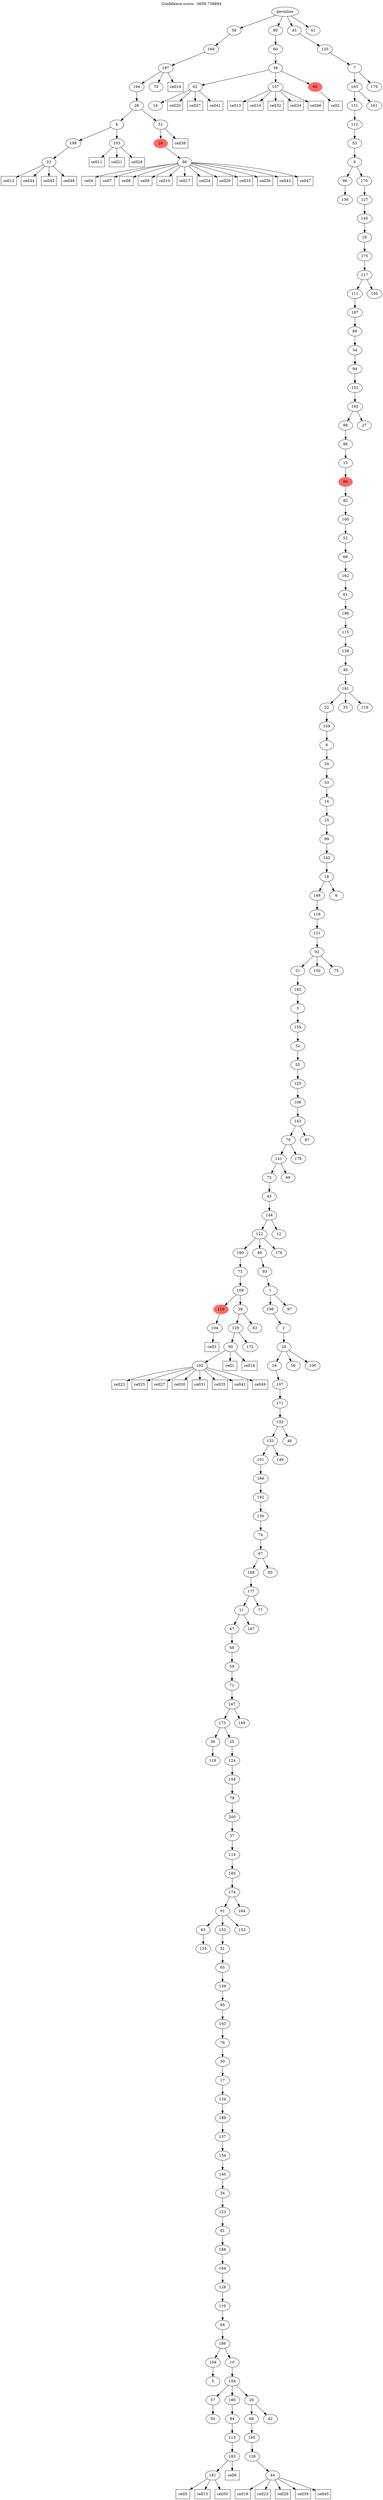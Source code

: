 digraph g {
	"200" -> "201";
	"201" [label="23"];
	"199" -> "200";
	"200" [label="199"];
	"199" -> "202";
	"202" [label="103"];
	"197" -> "198";
	"198" [label="86"];
	"196" -> "197";
	"197" [color=indianred1, style=filled, label="28"];
	"195" -> "196";
	"196" [label="51"];
	"195" -> "199";
	"199" [label="4"];
	"194" -> "195";
	"195" [label="28"];
	"193" -> "194";
	"194" [label="194"];
	"193" -> "203";
	"203" [label="79"];
	"192" -> "193";
	"193" [label="197"];
	"191" -> "192";
	"192" [label="169"];
	"188" -> "189";
	"189" [label="19"];
	"186" -> "187";
	"187" [label="157"];
	"186" -> "188";
	"188" [label="62"];
	"186" -> "190";
	"190" [color=indianred1, style=filled, label="60"];
	"185" -> "186";
	"186" [label="38"];
	"184" -> "185";
	"185" [label="60"];
	"180" -> "181";
	"181" [label="136"];
	"166" -> "167";
	"167" [label="104"];
	"162" -> "163";
	"163" [label="102"];
	"161" -> "162";
	"162" [label="90"];
	"161" -> "164";
	"164" [label="172"];
	"160" -> "161";
	"161" [label="129"];
	"160" -> "165";
	"165" [label="83"];
	"159" -> "160";
	"160" [label="39"];
	"159" -> "166";
	"166" [color=indianred1, style=filled, label="120"];
	"158" -> "159";
	"159" [label="108"];
	"157" -> "158";
	"158" [label="73"];
	"146" -> "147";
	"147" [label="118"];
	"142" -> "143";
	"143" [label="133"];
	"140" -> "141";
	"141" [label="5"];
	"138" -> "139";
	"139" [label="50"];
	"136" -> "137";
	"137" [label="181"];
	"135" -> "136";
	"136" [label="183"];
	"134" -> "135";
	"135" [label="113"];
	"133" -> "134";
	"134" [label="84"];
	"130" -> "131";
	"131" [label="44"];
	"129" -> "130";
	"130" [label="126"];
	"128" -> "129";
	"129" [label="195"];
	"127" -> "128";
	"128" [label="66"];
	"127" -> "132";
	"132" [label="42"];
	"126" -> "127";
	"127" [label="20"];
	"126" -> "133";
	"133" [label="180"];
	"126" -> "138";
	"138" [label="57"];
	"125" -> "126";
	"126" [label="156"];
	"124" -> "125";
	"125" [label="10"];
	"124" -> "140";
	"140" [label="109"];
	"123" -> "124";
	"124" [label="186"];
	"122" -> "123";
	"123" [label="64"];
	"121" -> "122";
	"122" [label="110"];
	"120" -> "121";
	"121" [label="128"];
	"119" -> "120";
	"120" [label="184"];
	"118" -> "119";
	"119" [label="188"];
	"117" -> "118";
	"118" [label="81"];
	"116" -> "117";
	"117" [label="123"];
	"115" -> "116";
	"116" [label="34"];
	"114" -> "115";
	"115" [label="140"];
	"113" -> "114";
	"114" [label="154"];
	"112" -> "113";
	"113" [label="137"];
	"111" -> "112";
	"112" [label="189"];
	"110" -> "111";
	"111" [label="134"];
	"109" -> "110";
	"110" [label="17"];
	"108" -> "109";
	"109" [label="30"];
	"107" -> "108";
	"108" [label="76"];
	"106" -> "107";
	"107" [label="193"];
	"105" -> "106";
	"106" [label="95"];
	"104" -> "105";
	"105" [label="139"];
	"103" -> "104";
	"104" [label="65"];
	"102" -> "103";
	"103" [label="31"];
	"101" -> "102";
	"102" [label="152"];
	"101" -> "142";
	"142" [label="63"];
	"101" -> "144";
	"144" [label="153"];
	"100" -> "101";
	"101" [label="91"];
	"100" -> "145";
	"145" [label="164"];
	"99" -> "100";
	"100" [label="174"];
	"98" -> "99";
	"99" [label="185"];
	"97" -> "98";
	"98" [label="114"];
	"96" -> "97";
	"97" [label="37"];
	"95" -> "96";
	"96" [label="200"];
	"94" -> "95";
	"95" [label="78"];
	"93" -> "94";
	"94" [label="158"];
	"92" -> "93";
	"93" [label="124"];
	"91" -> "92";
	"92" [label="25"];
	"91" -> "146";
	"146" [label="36"];
	"90" -> "91";
	"91" [label="173"];
	"90" -> "148";
	"148" [label="149"];
	"89" -> "90";
	"90" [label="147"];
	"88" -> "89";
	"89" [label="71"];
	"87" -> "88";
	"88" [label="59"];
	"86" -> "87";
	"87" [label="48"];
	"85" -> "86";
	"86" [label="47"];
	"85" -> "149";
	"149" [label="167"];
	"84" -> "85";
	"85" [label="11"];
	"84" -> "150";
	"150" [label="77"];
	"83" -> "84";
	"84" [label="177"];
	"82" -> "83";
	"83" [label="168"];
	"82" -> "151";
	"151" [label="85"];
	"81" -> "82";
	"82" [label="67"];
	"80" -> "81";
	"81" [label="74"];
	"79" -> "80";
	"80" [label="130"];
	"78" -> "79";
	"79" [label="192"];
	"77" -> "78";
	"78" [label="166"];
	"76" -> "77";
	"77" [label="101"];
	"76" -> "152";
	"152" [label="146"];
	"75" -> "76";
	"76" [label="135"];
	"75" -> "153";
	"153" [label="46"];
	"74" -> "75";
	"75" [label="132"];
	"73" -> "74";
	"74" [label="171"];
	"72" -> "73";
	"73" [label="107"];
	"71" -> "72";
	"72" [label="26"];
	"71" -> "154";
	"154" [label="56"];
	"71" -> "155";
	"155" [label="100"];
	"70" -> "71";
	"71" [label="29"];
	"69" -> "70";
	"70" [label="2"];
	"68" -> "69";
	"69" [label="198"];
	"68" -> "156";
	"156" [label="97"];
	"67" -> "68";
	"68" [label="1"];
	"66" -> "67";
	"67" [label="93"];
	"65" -> "66";
	"66" [label="49"];
	"65" -> "157";
	"157" [label="190"];
	"65" -> "168";
	"168" [label="176"];
	"64" -> "65";
	"65" [label="122"];
	"64" -> "169";
	"169" [label="12"];
	"63" -> "64";
	"64" [label="144"];
	"62" -> "63";
	"63" [label="43"];
	"61" -> "62";
	"62" [label="72"];
	"61" -> "170";
	"170" [label="69"];
	"60" -> "61";
	"61" [label="141"];
	"60" -> "171";
	"171" [label="178"];
	"59" -> "60";
	"60" [label="70"];
	"59" -> "172";
	"172" [label="87"];
	"58" -> "59";
	"59" [label="143"];
	"57" -> "58";
	"58" [label="106"];
	"56" -> "57";
	"57" [label="125"];
	"55" -> "56";
	"56" [label="55"];
	"54" -> "55";
	"55" [label="32"];
	"53" -> "54";
	"54" [label="155"];
	"52" -> "53";
	"53" [label="3"];
	"51" -> "52";
	"52" [label="182"];
	"50" -> "51";
	"51" [label="21"];
	"50" -> "173";
	"173" [label="150"];
	"50" -> "174";
	"174" [label="75"];
	"49" -> "50";
	"50" [label="92"];
	"48" -> "49";
	"49" [label="121"];
	"47" -> "48";
	"48" [label="116"];
	"46" -> "47";
	"47" [label="148"];
	"46" -> "175";
	"175" [label="6"];
	"45" -> "46";
	"46" [label="18"];
	"44" -> "45";
	"45" [label="142"];
	"43" -> "44";
	"44" [label="99"];
	"42" -> "43";
	"43" [label="15"];
	"41" -> "42";
	"42" [label="14"];
	"40" -> "41";
	"41" [label="33"];
	"39" -> "40";
	"40" [label="24"];
	"38" -> "39";
	"39" [label="8"];
	"37" -> "38";
	"38" [label="159"];
	"36" -> "37";
	"37" [label="22"];
	"36" -> "176";
	"176" [label="35"];
	"36" -> "177";
	"177" [label="119"];
	"35" -> "36";
	"36" [label="191"];
	"34" -> "35";
	"35" [label="40"];
	"33" -> "34";
	"34" [label="138"];
	"32" -> "33";
	"33" [label="115"];
	"31" -> "32";
	"32" [label="196"];
	"30" -> "31";
	"31" [label="61"];
	"29" -> "30";
	"30" [label="162"];
	"28" -> "29";
	"29" [label="68"];
	"27" -> "28";
	"28" [label="52"];
	"26" -> "27";
	"27" [label="160"];
	"25" -> "26";
	"26" [label="82"];
	"24" -> "25";
	"25" [color=indianred1, style=filled, label="88"];
	"23" -> "24";
	"24" [label="13"];
	"22" -> "23";
	"23" [label="98"];
	"21" -> "22";
	"22" [label="88"];
	"21" -> "178";
	"178" [label="27"];
	"20" -> "21";
	"21" [label="165"];
	"19" -> "20";
	"20" [label="151"];
	"18" -> "19";
	"19" [label="94"];
	"17" -> "18";
	"18" [label="54"];
	"16" -> "17";
	"17" [label="89"];
	"15" -> "16";
	"16" [label="187"];
	"14" -> "15";
	"15" [label="111"];
	"14" -> "179";
	"179" [label="105"];
	"13" -> "14";
	"14" [label="117"];
	"12" -> "13";
	"13" [label="175"];
	"11" -> "12";
	"12" [label="16"];
	"10" -> "11";
	"11" [label="145"];
	"9" -> "10";
	"10" [label="127"];
	"8" -> "9";
	"9" [label="170"];
	"8" -> "180";
	"180" [label="96"];
	"7" -> "8";
	"8" [label="9"];
	"6" -> "7";
	"7" [label="53"];
	"5" -> "6";
	"6" [label="112"];
	"4" -> "5";
	"5" [label="131"];
	"4" -> "182";
	"182" [label="161"];
	"3" -> "4";
	"4" [label="163"];
	"3" -> "183";
	"183" [label="179"];
	"2" -> "3";
	"3" [label="7"];
	"1" -> "2";
	"2" [label="120"];
	"0" -> "1";
	"1" [label="45"];
	"0" -> "184";
	"184" [label="80"];
	"0" -> "191";
	"191" [label="58"];
	"0" -> "204";
	"204" [label="41"];
	"0" [label="germline"];
	"162" -> "cell1";
	"cell1" [shape=box];
	"190" -> "cell2";
	"cell2" [shape=box];
	"167" -> "cell3";
	"cell3" [shape=box];
	"198" -> "cell4";
	"cell4" [shape=box];
	"137" -> "cell5";
	"cell5" [shape=box];
	"136" -> "cell6";
	"cell6" [shape=box];
	"198" -> "cell7";
	"cell7" [shape=box];
	"198" -> "cell8";
	"cell8" [shape=box];
	"198" -> "cell9";
	"cell9" [shape=box];
	"198" -> "cell10";
	"cell10" [shape=box];
	"202" -> "cell11";
	"cell11" [shape=box];
	"201" -> "cell12";
	"cell12" [shape=box];
	"187" -> "cell13";
	"cell13" [shape=box];
	"187" -> "cell14";
	"cell14" [shape=box];
	"137" -> "cell15";
	"cell15" [shape=box];
	"162" -> "cell16";
	"cell16" [shape=box];
	"198" -> "cell17";
	"cell17" [shape=box];
	"131" -> "cell18";
	"cell18" [shape=box];
	"193" -> "cell19";
	"cell19" [shape=box];
	"188" -> "cell20";
	"cell20" [shape=box];
	"202" -> "cell21";
	"cell21" [shape=box];
	"163" -> "cell22";
	"cell22" [shape=box];
	"131" -> "cell23";
	"cell23" [shape=box];
	"198" -> "cell24";
	"cell24" [shape=box];
	"163" -> "cell25";
	"cell25" [shape=box];
	"202" -> "cell26";
	"cell26" [shape=box];
	"163" -> "cell27";
	"cell27" [shape=box];
	"131" -> "cell28";
	"cell28" [shape=box];
	"198" -> "cell29";
	"cell29" [shape=box];
	"163" -> "cell30";
	"cell30" [shape=box];
	"163" -> "cell31";
	"cell31" [shape=box];
	"187" -> "cell32";
	"cell32" [shape=box];
	"198" -> "cell33";
	"cell33" [shape=box];
	"187" -> "cell34";
	"cell34" [shape=box];
	"163" -> "cell35";
	"cell35" [shape=box];
	"198" -> "cell36";
	"cell36" [shape=box];
	"188" -> "cell37";
	"cell37" [shape=box];
	"196" -> "cell38";
	"cell38" [shape=box];
	"131" -> "cell39";
	"cell39" [shape=box];
	"131" -> "cell40";
	"cell40" [shape=box];
	"188" -> "cell41";
	"cell41" [shape=box];
	"163" -> "cell42";
	"cell42" [shape=box];
	"198" -> "cell43";
	"cell43" [shape=box];
	"201" -> "cell44";
	"cell44" [shape=box];
	"201" -> "cell45";
	"cell45" [shape=box];
	"187" -> "cell46";
	"cell46" [shape=box];
	"198" -> "cell47";
	"cell47" [shape=box];
	"201" -> "cell48";
	"cell48" [shape=box];
	"163" -> "cell49";
	"cell49" [shape=box];
	"137" -> "cell50";
	"cell50" [shape=box];
	labelloc="t";
	label="Confidence score: -3609.739894";
}
